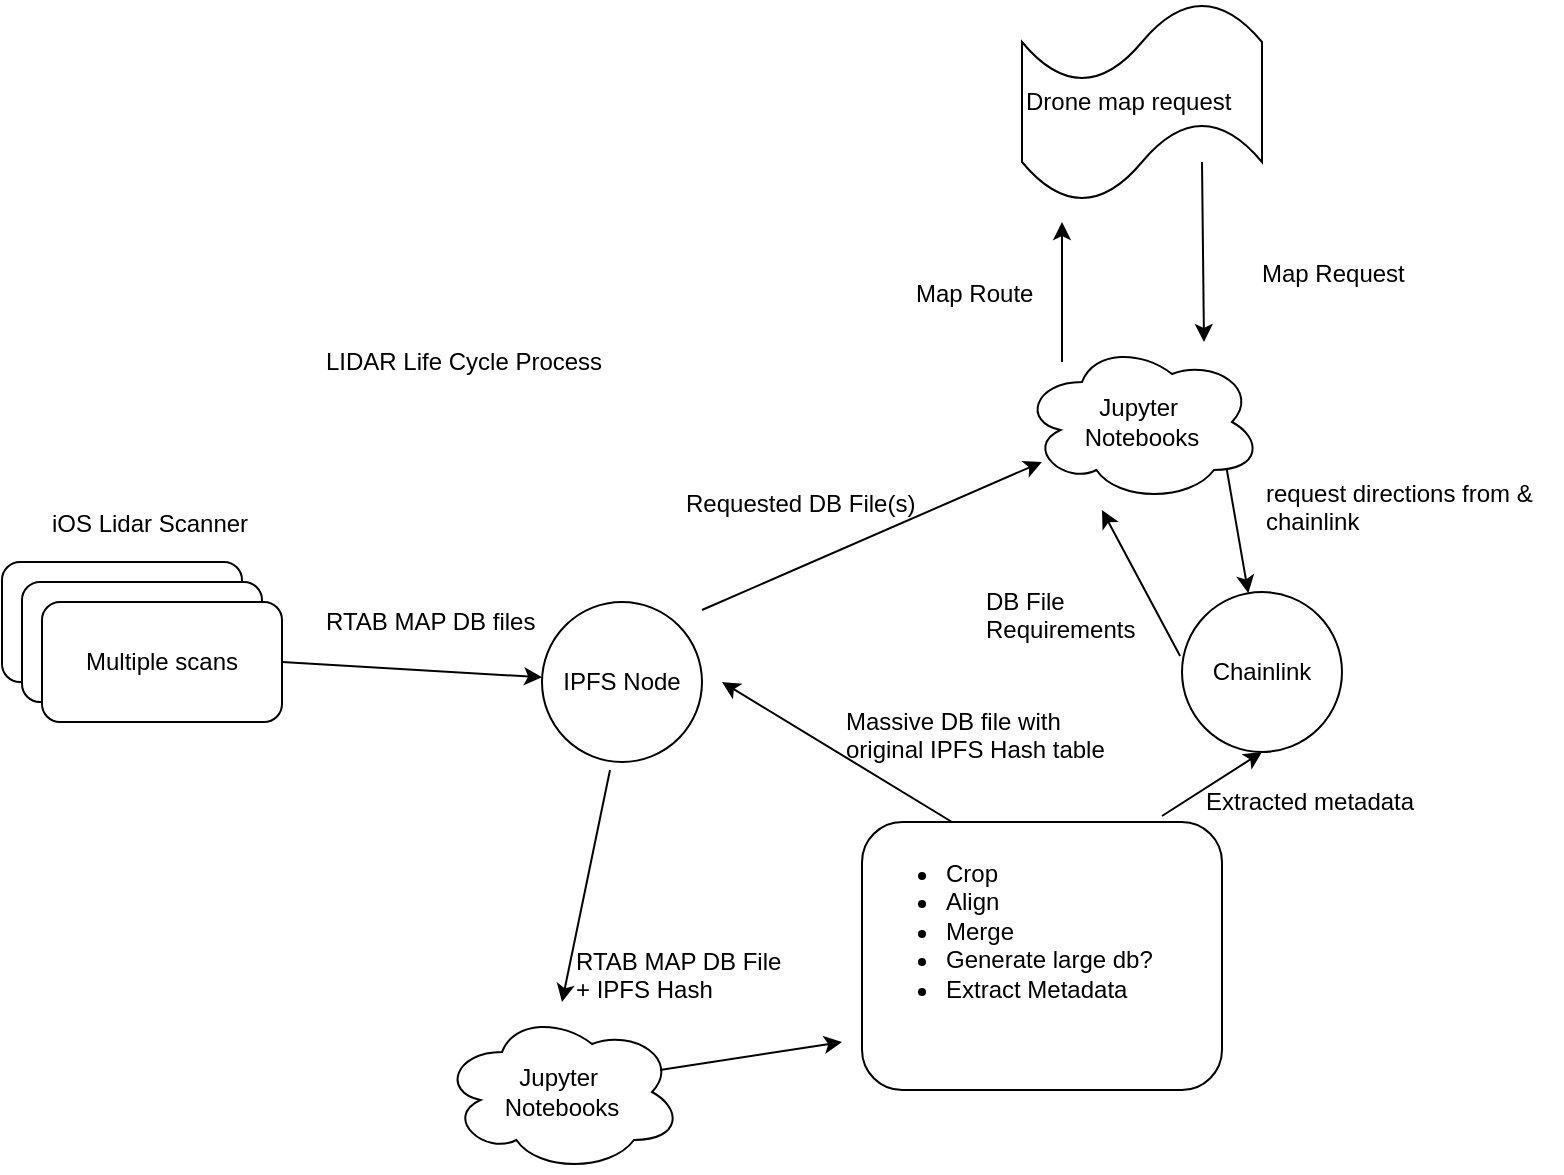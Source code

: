 <mxGraphModel dx="1143" dy="701" grid="1" gridSize="10" guides="1" tooltips="1" connect="1" arrows="1" fold="1" page="1" pageScale="1" pageWidth="850" pageHeight="1100" background="#ffffff"><root><mxCell id="0"/><mxCell id="1" parent="0"/><mxCell id="2" value="LIDAR Life Cycle Process" style="text;html=1;resizable=0;points=[];autosize=1;align=left;verticalAlign=top;spacingTop=-4;" vertex="1" parent="1"><mxGeometry x="190" y="226" width="150" height="20" as="geometry"/></mxCell><mxCell id="4" value="IPFS Node" style="ellipse;whiteSpace=wrap;html=1;aspect=fixed;" vertex="1" parent="1"><mxGeometry x="300" y="356" width="80" height="80" as="geometry"/></mxCell><mxCell id="5" value="" style="rounded=1;whiteSpace=wrap;html=1;" vertex="1" parent="1"><mxGeometry x="30" y="336" width="120" height="60" as="geometry"/></mxCell><mxCell id="6" value="" style="rounded=1;whiteSpace=wrap;html=1;" vertex="1" parent="1"><mxGeometry x="40" y="346" width="120" height="60" as="geometry"/></mxCell><mxCell id="7" value="Multiple scans" style="rounded=1;whiteSpace=wrap;html=1;" vertex="1" parent="1"><mxGeometry x="50" y="356" width="120" height="60" as="geometry"/></mxCell><mxCell id="8" value="" style="endArrow=classic;html=1;exitX=1;exitY=0.5;" edge="1" parent="1" source="7" target="4"><mxGeometry width="50" height="50" relative="1" as="geometry"><mxPoint x="170" y="406" as="sourcePoint"/><mxPoint x="220" y="356" as="targetPoint"/></mxGeometry></mxCell><mxCell id="9" value="" style="endArrow=classic;html=1;exitX=0.425;exitY=1.05;exitPerimeter=0;" edge="1" parent="1" source="4"><mxGeometry width="50" height="50" relative="1" as="geometry"><mxPoint x="310" y="546" as="sourcePoint"/><mxPoint x="310" y="556" as="targetPoint"/></mxGeometry></mxCell><mxCell id="10" value="Jupyter&amp;nbsp;&lt;div&gt;Notebooks&lt;/div&gt;" style="ellipse;shape=cloud;whiteSpace=wrap;html=1;" vertex="1" parent="1"><mxGeometry x="250" y="561" width="120" height="80" as="geometry"/></mxCell><mxCell id="12" value="" style="endArrow=classic;html=1;exitX=0.908;exitY=0.363;exitPerimeter=0;" edge="1" parent="1" source="10"><mxGeometry width="50" height="50" relative="1" as="geometry"><mxPoint x="380" y="606" as="sourcePoint"/><mxPoint x="450" y="576" as="targetPoint"/><Array as="points"/></mxGeometry></mxCell><mxCell id="17" value="&lt;ul&gt;&lt;li&gt;Crop&lt;/li&gt;&lt;li&gt;Align&amp;nbsp;&lt;/li&gt;&lt;li&gt;Merge&lt;/li&gt;&lt;li&gt;Generate large db?&lt;/li&gt;&lt;li&gt;Extract Metadata&lt;/li&gt;&lt;/ul&gt;" style="rounded=1;whiteSpace=wrap;html=1;align=left;verticalAlign=top;" vertex="1" parent="1"><mxGeometry x="460" y="466" width="180" height="134" as="geometry"/></mxCell><mxCell id="18" value="RTAB MAP DB files" style="text;html=1;resizable=0;points=[];autosize=1;align=left;verticalAlign=top;spacingTop=-4;" vertex="1" parent="1"><mxGeometry x="190" y="356" width="120" height="20" as="geometry"/></mxCell><mxCell id="19" value="iOS Lidar Scanner" style="text;html=1;resizable=0;points=[];autosize=1;align=left;verticalAlign=top;spacingTop=-4;" vertex="1" parent="1"><mxGeometry x="53" y="307" width="110" height="20" as="geometry"/></mxCell><mxCell id="20" value="RTAB MAP DB File&amp;nbsp;&lt;div&gt;+ IPFS Hash&lt;/div&gt;" style="text;html=1;resizable=0;points=[];autosize=1;align=left;verticalAlign=top;spacingTop=-4;" vertex="1" parent="1"><mxGeometry x="315" y="526" width="120" height="30" as="geometry"/></mxCell><mxCell id="21" value="" style="endArrow=classic;html=1;exitX=0.25;exitY=0;" edge="1" parent="1" source="17"><mxGeometry width="50" height="50" relative="1" as="geometry"><mxPoint x="400" y="576" as="sourcePoint"/><mxPoint x="390" y="396" as="targetPoint"/></mxGeometry></mxCell><mxCell id="22" value="Massive DB file with&lt;div&gt;original IPFS Hash table&lt;/div&gt;" style="text;html=1;resizable=0;points=[];autosize=1;align=left;verticalAlign=top;spacingTop=-4;direction=south;" vertex="1" parent="1"><mxGeometry x="450" y="406" width="140" height="30" as="geometry"/></mxCell><mxCell id="23" value="Drone map request" style="shape=tape;whiteSpace=wrap;html=1;align=left;" vertex="1" parent="1"><mxGeometry x="540" y="56" width="120" height="100" as="geometry"/></mxCell><mxCell id="25" value="" style="endArrow=classic;html=1;" edge="1" parent="1" target="33"><mxGeometry width="50" height="50" relative="1" as="geometry"><mxPoint x="640" y="276" as="sourcePoint"/><mxPoint x="580" y="246" as="targetPoint"/></mxGeometry></mxCell><mxCell id="26" value="request directions from &amp;amp;&amp;nbsp;&lt;div&gt;chainlink&lt;/div&gt;" style="text;html=1;resizable=0;points=[];autosize=1;align=left;verticalAlign=top;spacingTop=-4;" vertex="1" parent="1"><mxGeometry x="660" y="292" width="150" height="30" as="geometry"/></mxCell><mxCell id="33" value="Chainlink" style="ellipse;whiteSpace=wrap;html=1;aspect=fixed;" vertex="1" parent="1"><mxGeometry x="620" y="351" width="80" height="80" as="geometry"/></mxCell><mxCell id="34" value="" style="endArrow=classic;html=1;entryX=0.5;entryY=1;" edge="1" parent="1" target="33"><mxGeometry width="50" height="50" relative="1" as="geometry"><mxPoint x="610" y="463" as="sourcePoint"/><mxPoint x="600" y="426" as="targetPoint"/></mxGeometry></mxCell><mxCell id="35" value="" style="endArrow=classic;html=1;exitX=-0.012;exitY=0.4;exitPerimeter=0;" edge="1" parent="1" source="33"><mxGeometry width="50" height="50" relative="1" as="geometry"><mxPoint x="490" y="376" as="sourcePoint"/><mxPoint x="580" y="310" as="targetPoint"/></mxGeometry></mxCell><mxCell id="36" value="Extracted metadata" style="text;html=1;resizable=0;points=[];autosize=1;align=left;verticalAlign=top;spacingTop=-4;" vertex="1" parent="1"><mxGeometry x="630" y="446" width="120" height="20" as="geometry"/></mxCell><mxCell id="37" value="DB File&amp;nbsp;&lt;div&gt;Requirements&lt;/div&gt;" style="text;html=1;resizable=0;points=[];autosize=1;align=left;verticalAlign=top;spacingTop=-4;" vertex="1" parent="1"><mxGeometry x="520" y="346" width="90" height="30" as="geometry"/></mxCell><mxCell id="38" value="Jupyter&amp;nbsp;&lt;div&gt;Notebooks&lt;/div&gt;" style="ellipse;shape=cloud;whiteSpace=wrap;html=1;" vertex="1" parent="1"><mxGeometry x="540" y="226" width="120" height="80" as="geometry"/></mxCell><mxCell id="39" value="" style="endArrow=classic;html=1;exitX=0.483;exitY=0.9;exitPerimeter=0;entryX=0.492;entryY=0.125;entryPerimeter=0;" edge="1" parent="1"><mxGeometry width="50" height="50" relative="1" as="geometry"><mxPoint x="630" y="136" as="sourcePoint"/><mxPoint x="631" y="226" as="targetPoint"/></mxGeometry></mxCell><mxCell id="40" value="" style="endArrow=classic;html=1;entryX=0.083;entryY=0.75;entryPerimeter=0;" edge="1" parent="1" target="38"><mxGeometry width="50" height="50" relative="1" as="geometry"><mxPoint x="380" y="360" as="sourcePoint"/><mxPoint x="530" y="286" as="targetPoint"/></mxGeometry></mxCell><mxCell id="41" value="Requested DB File(s)" style="text;html=1;resizable=0;points=[];autosize=1;align=left;verticalAlign=top;spacingTop=-4;" vertex="1" parent="1"><mxGeometry x="370" y="297" width="130" height="20" as="geometry"/></mxCell><mxCell id="42" value="" style="endArrow=classic;html=1;" edge="1" parent="1"><mxGeometry width="50" height="50" relative="1" as="geometry"><mxPoint x="560" y="236" as="sourcePoint"/><mxPoint x="560" y="166" as="targetPoint"/></mxGeometry></mxCell><mxCell id="43" value="Map Request" style="text;html=1;resizable=0;points=[];autosize=1;align=left;verticalAlign=top;spacingTop=-4;" vertex="1" parent="1"><mxGeometry x="658" y="182" width="90" height="20" as="geometry"/></mxCell><mxCell id="44" value="Map Route" style="text;html=1;resizable=0;points=[];autosize=1;align=left;verticalAlign=top;spacingTop=-4;" vertex="1" parent="1"><mxGeometry x="485" y="192" width="70" height="20" as="geometry"/></mxCell></root></mxGraphModel>